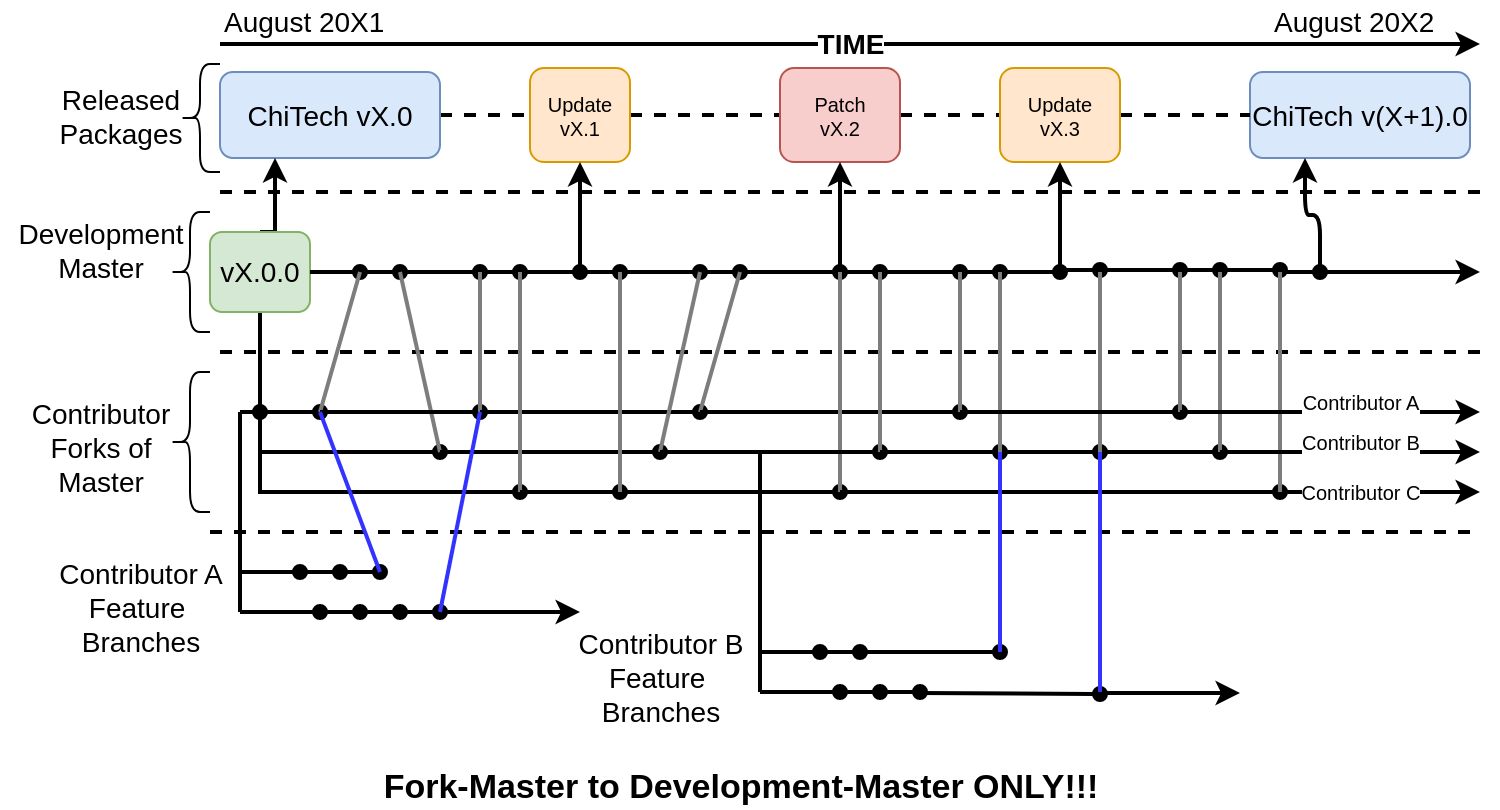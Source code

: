 <mxfile version="11.2.5" type="device" pages="1"><diagram id="Nqk3XoeDO9mC0coAnNIr" name="Page-1"><mxGraphModel dx="1186" dy="681" grid="0" gridSize="10" guides="1" tooltips="1" connect="1" arrows="1" fold="1" page="1" pageScale="1" pageWidth="850" pageHeight="1100" math="0" shadow="0"><root><mxCell id="0"/><mxCell id="1" parent="0"/><mxCell id="8oY_vYMu8HCI4tsSoTI8-33" style="edgeStyle=orthogonalEdgeStyle;rounded=0;orthogonalLoop=1;jettySize=auto;html=1;exitX=1;exitY=0.5;exitDx=0;exitDy=0;entryX=0;entryY=0.5;entryDx=0;entryDy=0;dashed=1;endArrow=none;endFill=0;strokeWidth=2;fontSize=10;" edge="1" parent="1" source="8oY_vYMu8HCI4tsSoTI8-1" target="8oY_vYMu8HCI4tsSoTI8-15"><mxGeometry relative="1" as="geometry"/></mxCell><mxCell id="8oY_vYMu8HCI4tsSoTI8-1" value="ChiTech vX.0" style="rounded=1;whiteSpace=wrap;html=1;fillColor=#dae8fc;strokeColor=#6c8ebf;fontSize=14;" vertex="1" parent="1"><mxGeometry x="130" y="110" width="110" height="43" as="geometry"/></mxCell><mxCell id="8oY_vYMu8HCI4tsSoTI8-2" value="&lt;b&gt;&lt;font style=&quot;font-size: 14px&quot;&gt;TIME&lt;/font&gt;&lt;/b&gt;" style="endArrow=classic;html=1;strokeWidth=2;" edge="1" parent="1"><mxGeometry width="50" height="50" relative="1" as="geometry"><mxPoint x="130" y="96" as="sourcePoint"/><mxPoint x="760" y="96" as="targetPoint"/></mxGeometry></mxCell><mxCell id="8oY_vYMu8HCI4tsSoTI8-3" value="August 20X1" style="text;html=1;resizable=0;points=[];autosize=1;align=left;verticalAlign=top;spacingTop=-4;fontSize=14;" vertex="1" parent="1"><mxGeometry x="130" y="74" width="100" height="20" as="geometry"/></mxCell><mxCell id="8oY_vYMu8HCI4tsSoTI8-5" value="August 20X2" style="text;html=1;resizable=0;points=[];autosize=1;align=left;verticalAlign=top;spacingTop=-4;fontSize=14;" vertex="1" parent="1"><mxGeometry x="655" y="74" width="100" height="20" as="geometry"/></mxCell><mxCell id="8oY_vYMu8HCI4tsSoTI8-6" value="ChiTech v(X+1).0" style="rounded=1;whiteSpace=wrap;html=1;fillColor=#dae8fc;strokeColor=#6c8ebf;fontSize=14;" vertex="1" parent="1"><mxGeometry x="645" y="110" width="110" height="43" as="geometry"/></mxCell><mxCell id="8oY_vYMu8HCI4tsSoTI8-7" value="" style="endArrow=none;dashed=1;html=1;strokeWidth=2;fontSize=14;" edge="1" parent="1"><mxGeometry width="50" height="50" relative="1" as="geometry"><mxPoint x="130" y="170" as="sourcePoint"/><mxPoint x="760" y="170" as="targetPoint"/></mxGeometry></mxCell><mxCell id="8oY_vYMu8HCI4tsSoTI8-8" value="" style="shape=curlyBracket;whiteSpace=wrap;html=1;rounded=1;fontSize=14;" vertex="1" parent="1"><mxGeometry x="110" y="106" width="20" height="54" as="geometry"/></mxCell><mxCell id="8oY_vYMu8HCI4tsSoTI8-9" value="Released&lt;br&gt;Packages" style="text;html=1;resizable=0;points=[];autosize=1;align=center;verticalAlign=top;spacingTop=-4;fontSize=14;" vertex="1" parent="1"><mxGeometry x="40" y="113" width="80" height="40" as="geometry"/></mxCell><mxCell id="8oY_vYMu8HCI4tsSoTI8-10" value="" style="shape=curlyBracket;whiteSpace=wrap;html=1;rounded=1;fontSize=14;" vertex="1" parent="1"><mxGeometry x="105" y="180" width="20" height="60" as="geometry"/></mxCell><mxCell id="8oY_vYMu8HCI4tsSoTI8-11" value="Development&lt;br&gt;Master" style="text;html=1;resizable=0;points=[];autosize=1;align=center;verticalAlign=top;spacingTop=-4;fontSize=14;" vertex="1" parent="1"><mxGeometry x="20" y="180" width="100" height="40" as="geometry"/></mxCell><mxCell id="8oY_vYMu8HCI4tsSoTI8-22" style="edgeStyle=orthogonalEdgeStyle;rounded=0;orthogonalLoop=1;jettySize=auto;html=1;exitX=0.5;exitY=0;exitDx=0;exitDy=0;entryX=0.25;entryY=1;entryDx=0;entryDy=0;strokeWidth=2;fontSize=10;" edge="1" parent="1" source="8oY_vYMu8HCI4tsSoTI8-12" target="8oY_vYMu8HCI4tsSoTI8-1"><mxGeometry relative="1" as="geometry"/></mxCell><mxCell id="8oY_vYMu8HCI4tsSoTI8-61" style="edgeStyle=orthogonalEdgeStyle;rounded=0;orthogonalLoop=1;jettySize=auto;html=1;exitX=0.5;exitY=1;exitDx=0;exitDy=0;endArrow=oval;endFill=1;strokeWidth=2;fontSize=10;" edge="1" parent="1" source="8oY_vYMu8HCI4tsSoTI8-12"><mxGeometry relative="1" as="geometry"><mxPoint x="180" y="280" as="targetPoint"/><Array as="points"><mxPoint x="150" y="280"/></Array></mxGeometry></mxCell><mxCell id="8oY_vYMu8HCI4tsSoTI8-62" style="edgeStyle=orthogonalEdgeStyle;rounded=0;orthogonalLoop=1;jettySize=auto;html=1;exitX=0.5;exitY=1;exitDx=0;exitDy=0;endArrow=oval;endFill=1;strokeWidth=2;fontSize=10;" edge="1" parent="1" source="8oY_vYMu8HCI4tsSoTI8-12"><mxGeometry relative="1" as="geometry"><mxPoint x="240" y="300" as="targetPoint"/><Array as="points"><mxPoint x="155" y="300"/><mxPoint x="200" y="300"/></Array></mxGeometry></mxCell><mxCell id="8oY_vYMu8HCI4tsSoTI8-69" style="edgeStyle=orthogonalEdgeStyle;rounded=0;orthogonalLoop=1;jettySize=auto;html=1;exitX=0.5;exitY=1;exitDx=0;exitDy=0;endArrow=oval;endFill=1;strokeColor=#000000;strokeWidth=2;fontSize=10;" edge="1" parent="1" source="8oY_vYMu8HCI4tsSoTI8-12"><mxGeometry relative="1" as="geometry"><mxPoint x="280" y="320" as="targetPoint"/><Array as="points"><mxPoint x="155" y="320"/><mxPoint x="280" y="320"/></Array></mxGeometry></mxCell><mxCell id="8oY_vYMu8HCI4tsSoTI8-12" value="vX.0.0" style="rounded=1;whiteSpace=wrap;html=1;fillColor=#d5e8d4;strokeColor=#82b366;fontSize=14;" vertex="1" parent="1"><mxGeometry x="125" y="190" width="50" height="40" as="geometry"/></mxCell><mxCell id="8oY_vYMu8HCI4tsSoTI8-13" value="" style="endArrow=none;dashed=1;html=1;strokeWidth=2;fontSize=14;" edge="1" parent="1"><mxGeometry width="50" height="50" relative="1" as="geometry"><mxPoint x="130" y="250" as="sourcePoint"/><mxPoint x="760" y="250" as="targetPoint"/></mxGeometry></mxCell><mxCell id="8oY_vYMu8HCI4tsSoTI8-34" style="edgeStyle=orthogonalEdgeStyle;rounded=0;orthogonalLoop=1;jettySize=auto;html=1;exitX=1;exitY=0.5;exitDx=0;exitDy=0;entryX=0;entryY=0.5;entryDx=0;entryDy=0;dashed=1;endArrow=none;endFill=0;strokeWidth=2;fontSize=10;" edge="1" parent="1" source="8oY_vYMu8HCI4tsSoTI8-15" target="8oY_vYMu8HCI4tsSoTI8-16"><mxGeometry relative="1" as="geometry"/></mxCell><mxCell id="8oY_vYMu8HCI4tsSoTI8-15" value="Update&lt;br style=&quot;font-size: 10px&quot;&gt;vX.1" style="rounded=1;whiteSpace=wrap;html=1;fillColor=#ffe6cc;strokeColor=#d79b00;fontSize=10;" vertex="1" parent="1"><mxGeometry x="285" y="108" width="50" height="47" as="geometry"/></mxCell><mxCell id="8oY_vYMu8HCI4tsSoTI8-35" style="edgeStyle=orthogonalEdgeStyle;rounded=0;orthogonalLoop=1;jettySize=auto;html=1;exitX=1;exitY=0.5;exitDx=0;exitDy=0;entryX=0;entryY=0.5;entryDx=0;entryDy=0;dashed=1;endArrow=none;endFill=0;strokeWidth=2;fontSize=10;" edge="1" parent="1" source="8oY_vYMu8HCI4tsSoTI8-16" target="8oY_vYMu8HCI4tsSoTI8-17"><mxGeometry relative="1" as="geometry"/></mxCell><mxCell id="8oY_vYMu8HCI4tsSoTI8-16" value="Patch &lt;br style=&quot;font-size: 10px&quot;&gt;vX.2" style="rounded=1;whiteSpace=wrap;html=1;fillColor=#f8cecc;strokeColor=#b85450;fontSize=10;" vertex="1" parent="1"><mxGeometry x="410" y="108" width="60" height="47" as="geometry"/></mxCell><mxCell id="8oY_vYMu8HCI4tsSoTI8-36" style="edgeStyle=orthogonalEdgeStyle;rounded=0;orthogonalLoop=1;jettySize=auto;html=1;exitX=1;exitY=0.5;exitDx=0;exitDy=0;entryX=0;entryY=0.5;entryDx=0;entryDy=0;dashed=1;endArrow=none;endFill=0;strokeWidth=2;fontSize=10;" edge="1" parent="1" source="8oY_vYMu8HCI4tsSoTI8-17" target="8oY_vYMu8HCI4tsSoTI8-6"><mxGeometry relative="1" as="geometry"/></mxCell><mxCell id="8oY_vYMu8HCI4tsSoTI8-17" value="Update&lt;br style=&quot;font-size: 10px&quot;&gt;vX.3" style="rounded=1;whiteSpace=wrap;html=1;fillColor=#ffe6cc;strokeColor=#d79b00;fontSize=10;" vertex="1" parent="1"><mxGeometry x="520" y="108" width="60" height="47" as="geometry"/></mxCell><mxCell id="8oY_vYMu8HCI4tsSoTI8-21" style="edgeStyle=orthogonalEdgeStyle;rounded=0;orthogonalLoop=1;jettySize=auto;html=1;entryX=0.5;entryY=1;entryDx=0;entryDy=0;strokeWidth=2;fontSize=10;" edge="1" parent="1" target="8oY_vYMu8HCI4tsSoTI8-15"><mxGeometry relative="1" as="geometry"><mxPoint x="310" y="210" as="sourcePoint"/><Array as="points"><mxPoint x="310" y="200"/><mxPoint x="310" y="200"/></Array></mxGeometry></mxCell><mxCell id="8oY_vYMu8HCI4tsSoTI8-37" value="" style="endArrow=oval;html=1;strokeWidth=2;fontSize=10;exitX=1;exitY=0.5;exitDx=0;exitDy=0;endFill=1;" edge="1" parent="1" source="8oY_vYMu8HCI4tsSoTI8-12"><mxGeometry width="50" height="50" relative="1" as="geometry"><mxPoint x="20" y="440" as="sourcePoint"/><mxPoint x="200" y="210" as="targetPoint"/></mxGeometry></mxCell><mxCell id="8oY_vYMu8HCI4tsSoTI8-38" value="" style="endArrow=oval;html=1;strokeWidth=2;fontSize=10;endFill=1;" edge="1" parent="1"><mxGeometry width="50" height="50" relative="1" as="geometry"><mxPoint x="200" y="210" as="sourcePoint"/><mxPoint x="220" y="210" as="targetPoint"/></mxGeometry></mxCell><mxCell id="8oY_vYMu8HCI4tsSoTI8-39" value="" style="endArrow=oval;html=1;strokeWidth=2;fontSize=10;endFill=1;" edge="1" parent="1"><mxGeometry width="50" height="50" relative="1" as="geometry"><mxPoint x="220" y="210" as="sourcePoint"/><mxPoint x="260" y="210" as="targetPoint"/></mxGeometry></mxCell><mxCell id="8oY_vYMu8HCI4tsSoTI8-40" value="" style="endArrow=oval;html=1;strokeWidth=2;fontSize=10;endFill=1;" edge="1" parent="1"><mxGeometry width="50" height="50" relative="1" as="geometry"><mxPoint x="260" y="210" as="sourcePoint"/><mxPoint x="280" y="210" as="targetPoint"/></mxGeometry></mxCell><mxCell id="8oY_vYMu8HCI4tsSoTI8-41" value="" style="endArrow=oval;html=1;strokeWidth=2;fontSize=10;endFill=1;" edge="1" parent="1"><mxGeometry width="50" height="50" relative="1" as="geometry"><mxPoint x="280" y="210" as="sourcePoint"/><mxPoint x="310" y="210" as="targetPoint"/></mxGeometry></mxCell><mxCell id="8oY_vYMu8HCI4tsSoTI8-42" value="" style="endArrow=oval;html=1;strokeWidth=2;fontSize=10;endFill=1;" edge="1" parent="1"><mxGeometry width="50" height="50" relative="1" as="geometry"><mxPoint x="310" y="210" as="sourcePoint"/><mxPoint x="330" y="210" as="targetPoint"/></mxGeometry></mxCell><mxCell id="8oY_vYMu8HCI4tsSoTI8-43" value="" style="endArrow=oval;html=1;strokeWidth=2;fontSize=10;endFill=1;" edge="1" parent="1"><mxGeometry width="50" height="50" relative="1" as="geometry"><mxPoint x="330" y="210" as="sourcePoint"/><mxPoint x="370" y="210" as="targetPoint"/></mxGeometry></mxCell><mxCell id="8oY_vYMu8HCI4tsSoTI8-44" value="" style="endArrow=oval;html=1;strokeWidth=2;fontSize=10;endFill=1;" edge="1" parent="1"><mxGeometry width="50" height="50" relative="1" as="geometry"><mxPoint x="370" y="210" as="sourcePoint"/><mxPoint x="390" y="210" as="targetPoint"/></mxGeometry></mxCell><mxCell id="8oY_vYMu8HCI4tsSoTI8-45" value="" style="endArrow=oval;html=1;strokeWidth=2;fontSize=10;endFill=1;" edge="1" parent="1"><mxGeometry width="50" height="50" relative="1" as="geometry"><mxPoint x="390" y="210" as="sourcePoint"/><mxPoint x="440" y="210" as="targetPoint"/></mxGeometry></mxCell><mxCell id="8oY_vYMu8HCI4tsSoTI8-47" value="" style="edgeStyle=elbowEdgeStyle;elbow=vertical;endArrow=classic;html=1;strokeWidth=2;fontSize=10;entryX=0.5;entryY=1;entryDx=0;entryDy=0;" edge="1" parent="1" target="8oY_vYMu8HCI4tsSoTI8-16"><mxGeometry width="50" height="50" relative="1" as="geometry"><mxPoint x="440" y="210" as="sourcePoint"/><mxPoint x="450" y="175" as="targetPoint"/></mxGeometry></mxCell><mxCell id="8oY_vYMu8HCI4tsSoTI8-48" value="" style="endArrow=oval;html=1;strokeWidth=2;fontSize=10;endFill=1;" edge="1" parent="1"><mxGeometry width="50" height="50" relative="1" as="geometry"><mxPoint x="440" y="210" as="sourcePoint"/><mxPoint x="460" y="210" as="targetPoint"/></mxGeometry></mxCell><mxCell id="8oY_vYMu8HCI4tsSoTI8-49" value="" style="endArrow=oval;html=1;strokeWidth=2;fontSize=10;endFill=1;" edge="1" parent="1"><mxGeometry width="50" height="50" relative="1" as="geometry"><mxPoint x="460" y="210" as="sourcePoint"/><mxPoint x="500" y="210" as="targetPoint"/></mxGeometry></mxCell><mxCell id="8oY_vYMu8HCI4tsSoTI8-50" value="" style="endArrow=oval;html=1;strokeWidth=2;fontSize=10;endFill=1;" edge="1" parent="1"><mxGeometry width="50" height="50" relative="1" as="geometry"><mxPoint x="500" y="210" as="sourcePoint"/><mxPoint x="520" y="210" as="targetPoint"/></mxGeometry></mxCell><mxCell id="8oY_vYMu8HCI4tsSoTI8-51" value="" style="endArrow=oval;html=1;strokeWidth=2;fontSize=10;endFill=1;" edge="1" parent="1"><mxGeometry width="50" height="50" relative="1" as="geometry"><mxPoint x="520" y="210" as="sourcePoint"/><mxPoint x="550" y="210" as="targetPoint"/></mxGeometry></mxCell><mxCell id="8oY_vYMu8HCI4tsSoTI8-52" value="" style="edgeStyle=elbowEdgeStyle;elbow=vertical;endArrow=classic;html=1;strokeWidth=2;fontSize=10;entryX=0.5;entryY=1;entryDx=0;entryDy=0;" edge="1" parent="1" target="8oY_vYMu8HCI4tsSoTI8-17"><mxGeometry width="50" height="50" relative="1" as="geometry"><mxPoint x="550" y="208" as="sourcePoint"/><mxPoint x="555" y="153" as="targetPoint"/></mxGeometry></mxCell><mxCell id="8oY_vYMu8HCI4tsSoTI8-53" value="" style="endArrow=oval;html=1;strokeWidth=2;fontSize=10;endFill=1;" edge="1" parent="1"><mxGeometry width="50" height="50" relative="1" as="geometry"><mxPoint x="550" y="209" as="sourcePoint"/><mxPoint x="570" y="209" as="targetPoint"/></mxGeometry></mxCell><mxCell id="8oY_vYMu8HCI4tsSoTI8-54" value="" style="endArrow=oval;html=1;strokeWidth=2;fontSize=10;endFill=1;" edge="1" parent="1"><mxGeometry width="50" height="50" relative="1" as="geometry"><mxPoint x="570" y="209" as="sourcePoint"/><mxPoint x="610" y="209" as="targetPoint"/></mxGeometry></mxCell><mxCell id="8oY_vYMu8HCI4tsSoTI8-55" value="" style="endArrow=oval;html=1;strokeWidth=2;fontSize=10;endFill=1;" edge="1" parent="1"><mxGeometry width="50" height="50" relative="1" as="geometry"><mxPoint x="610" y="209" as="sourcePoint"/><mxPoint x="630" y="209" as="targetPoint"/></mxGeometry></mxCell><mxCell id="8oY_vYMu8HCI4tsSoTI8-56" value="" style="endArrow=oval;html=1;strokeWidth=2;fontSize=10;endFill=1;" edge="1" parent="1"><mxGeometry width="50" height="50" relative="1" as="geometry"><mxPoint x="630" y="209" as="sourcePoint"/><mxPoint x="660" y="209" as="targetPoint"/></mxGeometry></mxCell><mxCell id="8oY_vYMu8HCI4tsSoTI8-57" value="" style="endArrow=oval;html=1;strokeWidth=2;fontSize=10;endFill=1;" edge="1" parent="1"><mxGeometry width="50" height="50" relative="1" as="geometry"><mxPoint x="660" y="210" as="sourcePoint"/><mxPoint x="680" y="210" as="targetPoint"/></mxGeometry></mxCell><mxCell id="8oY_vYMu8HCI4tsSoTI8-58" value="" style="edgeStyle=elbowEdgeStyle;elbow=vertical;endArrow=classic;html=1;strokeWidth=2;fontSize=10;entryX=0.25;entryY=1;entryDx=0;entryDy=0;" edge="1" parent="1" target="8oY_vYMu8HCI4tsSoTI8-6"><mxGeometry width="50" height="50" relative="1" as="geometry"><mxPoint x="680" y="210" as="sourcePoint"/><mxPoint x="680" y="150" as="targetPoint"/></mxGeometry></mxCell><mxCell id="8oY_vYMu8HCI4tsSoTI8-60" value="" style="endArrow=classic;html=1;strokeWidth=2;fontSize=10;" edge="1" parent="1"><mxGeometry width="50" height="50" relative="1" as="geometry"><mxPoint x="680" y="210" as="sourcePoint"/><mxPoint x="760" y="210" as="targetPoint"/></mxGeometry></mxCell><mxCell id="8oY_vYMu8HCI4tsSoTI8-63" value="" style="endArrow=none;html=1;strokeWidth=2;fontSize=10;endFill=0;strokeColor=#7D7D7D;" edge="1" parent="1"><mxGeometry width="50" height="50" relative="1" as="geometry"><mxPoint x="180" y="280" as="sourcePoint"/><mxPoint x="200" y="210" as="targetPoint"/></mxGeometry></mxCell><mxCell id="8oY_vYMu8HCI4tsSoTI8-64" value="" style="endArrow=none;html=1;strokeWidth=2;fontSize=10;endFill=0;strokeColor=#7D7D7D;" edge="1" parent="1"><mxGeometry width="50" height="50" relative="1" as="geometry"><mxPoint x="240" y="300" as="sourcePoint"/><mxPoint x="220" y="210" as="targetPoint"/></mxGeometry></mxCell><mxCell id="8oY_vYMu8HCI4tsSoTI8-65" value="" style="endArrow=oval;html=1;strokeWidth=2;fontSize=10;endFill=1;" edge="1" parent="1"><mxGeometry width="50" height="50" relative="1" as="geometry"><mxPoint x="180" y="280" as="sourcePoint"/><mxPoint x="260" y="280" as="targetPoint"/></mxGeometry></mxCell><mxCell id="8oY_vYMu8HCI4tsSoTI8-66" value="" style="endArrow=none;html=1;strokeWidth=2;fontSize=10;endFill=0;strokeColor=#7D7D7D;" edge="1" parent="1"><mxGeometry width="50" height="50" relative="1" as="geometry"><mxPoint x="260" y="280" as="sourcePoint"/><mxPoint x="260" y="210" as="targetPoint"/></mxGeometry></mxCell><mxCell id="8oY_vYMu8HCI4tsSoTI8-67" value="" style="endArrow=oval;html=1;strokeWidth=2;fontSize=10;endFill=1;" edge="1" parent="1"><mxGeometry width="50" height="50" relative="1" as="geometry"><mxPoint x="260" y="280" as="sourcePoint"/><mxPoint x="370" y="280" as="targetPoint"/></mxGeometry></mxCell><mxCell id="8oY_vYMu8HCI4tsSoTI8-68" value="" style="endArrow=oval;html=1;strokeWidth=2;fontSize=10;endFill=1;" edge="1" parent="1"><mxGeometry width="50" height="50" relative="1" as="geometry"><mxPoint x="240" y="300" as="sourcePoint"/><mxPoint x="350" y="300" as="targetPoint"/></mxGeometry></mxCell><mxCell id="8oY_vYMu8HCI4tsSoTI8-70" value="" style="endArrow=none;html=1;strokeWidth=2;fontSize=10;endFill=0;strokeColor=#7D7D7D;" edge="1" parent="1"><mxGeometry width="50" height="50" relative="1" as="geometry"><mxPoint x="280" y="320" as="sourcePoint"/><mxPoint x="280" y="210" as="targetPoint"/></mxGeometry></mxCell><mxCell id="8oY_vYMu8HCI4tsSoTI8-71" value="" style="endArrow=oval;html=1;strokeWidth=2;fontSize=10;endFill=1;" edge="1" parent="1"><mxGeometry width="50" height="50" relative="1" as="geometry"><mxPoint x="280" y="320" as="sourcePoint"/><mxPoint x="330" y="320" as="targetPoint"/></mxGeometry></mxCell><mxCell id="8oY_vYMu8HCI4tsSoTI8-72" value="" style="endArrow=oval;html=1;strokeWidth=2;fontSize=10;endFill=1;" edge="1" parent="1"><mxGeometry width="50" height="50" relative="1" as="geometry"><mxPoint x="330" y="320" as="sourcePoint"/><mxPoint x="440" y="320" as="targetPoint"/></mxGeometry></mxCell><mxCell id="8oY_vYMu8HCI4tsSoTI8-73" value="" style="endArrow=none;html=1;strokeWidth=2;fontSize=10;endFill=0;strokeColor=#7D7D7D;" edge="1" parent="1"><mxGeometry width="50" height="50" relative="1" as="geometry"><mxPoint x="330" y="320" as="sourcePoint"/><mxPoint x="330" y="210" as="targetPoint"/></mxGeometry></mxCell><mxCell id="8oY_vYMu8HCI4tsSoTI8-74" value="" style="endArrow=none;html=1;strokeWidth=2;fontSize=10;endFill=0;strokeColor=#7D7D7D;" edge="1" parent="1"><mxGeometry width="50" height="50" relative="1" as="geometry"><mxPoint x="370" y="280" as="sourcePoint"/><mxPoint x="390" y="210" as="targetPoint"/></mxGeometry></mxCell><mxCell id="8oY_vYMu8HCI4tsSoTI8-75" value="" style="endArrow=none;html=1;strokeWidth=2;fontSize=10;endFill=0;strokeColor=#7D7D7D;" edge="1" parent="1"><mxGeometry width="50" height="50" relative="1" as="geometry"><mxPoint x="350" y="300" as="sourcePoint"/><mxPoint x="370" y="210" as="targetPoint"/></mxGeometry></mxCell><mxCell id="8oY_vYMu8HCI4tsSoTI8-76" value="" style="endArrow=oval;html=1;strokeWidth=2;fontSize=10;endFill=1;" edge="1" parent="1"><mxGeometry width="50" height="50" relative="1" as="geometry"><mxPoint x="370" y="280" as="sourcePoint"/><mxPoint x="500" y="280" as="targetPoint"/></mxGeometry></mxCell><mxCell id="8oY_vYMu8HCI4tsSoTI8-77" value="" style="endArrow=none;html=1;strokeWidth=2;fontSize=10;endFill=0;strokeColor=#7D7D7D;" edge="1" parent="1"><mxGeometry width="50" height="50" relative="1" as="geometry"><mxPoint x="440" y="320" as="sourcePoint"/><mxPoint x="440" y="210" as="targetPoint"/></mxGeometry></mxCell><mxCell id="8oY_vYMu8HCI4tsSoTI8-78" value="" style="endArrow=oval;html=1;strokeWidth=2;fontSize=10;endFill=1;" edge="1" parent="1"><mxGeometry width="50" height="50" relative="1" as="geometry"><mxPoint x="350" y="300" as="sourcePoint"/><mxPoint x="460" y="300" as="targetPoint"/></mxGeometry></mxCell><mxCell id="8oY_vYMu8HCI4tsSoTI8-79" value="" style="endArrow=none;html=1;strokeWidth=2;fontSize=10;endFill=0;strokeColor=#7D7D7D;" edge="1" parent="1"><mxGeometry width="50" height="50" relative="1" as="geometry"><mxPoint x="460" y="300" as="sourcePoint"/><mxPoint x="460" y="210" as="targetPoint"/></mxGeometry></mxCell><mxCell id="8oY_vYMu8HCI4tsSoTI8-80" value="" style="endArrow=oval;html=1;strokeWidth=2;fontSize=10;endFill=1;" edge="1" parent="1"><mxGeometry width="50" height="50" relative="1" as="geometry"><mxPoint x="440" y="320" as="sourcePoint"/><mxPoint x="660" y="320" as="targetPoint"/></mxGeometry></mxCell><mxCell id="8oY_vYMu8HCI4tsSoTI8-81" value="Contributor C" style="endArrow=classic;html=1;strokeWidth=2;fontSize=10;" edge="1" parent="1"><mxGeometry x="-0.2" width="50" height="50" relative="1" as="geometry"><mxPoint x="660" y="320" as="sourcePoint"/><mxPoint x="760" y="320" as="targetPoint"/><mxPoint as="offset"/></mxGeometry></mxCell><mxCell id="8oY_vYMu8HCI4tsSoTI8-82" value="" style="endArrow=oval;html=1;strokeWidth=2;fontSize=10;endFill=1;" edge="1" parent="1"><mxGeometry width="50" height="50" relative="1" as="geometry"><mxPoint x="460" y="300" as="sourcePoint"/><mxPoint x="520" y="300" as="targetPoint"/></mxGeometry></mxCell><mxCell id="8oY_vYMu8HCI4tsSoTI8-83" value="" style="endArrow=oval;html=1;strokeWidth=2;fontSize=10;endFill=1;" edge="1" parent="1"><mxGeometry width="50" height="50" relative="1" as="geometry"><mxPoint x="520" y="300" as="sourcePoint"/><mxPoint x="570" y="300" as="targetPoint"/></mxGeometry></mxCell><mxCell id="8oY_vYMu8HCI4tsSoTI8-84" value="" style="endArrow=oval;html=1;strokeWidth=2;fontSize=10;endFill=1;" edge="1" parent="1"><mxGeometry width="50" height="50" relative="1" as="geometry"><mxPoint x="570" y="300" as="sourcePoint"/><mxPoint x="630" y="300" as="targetPoint"/></mxGeometry></mxCell><mxCell id="8oY_vYMu8HCI4tsSoTI8-85" value="" style="endArrow=none;html=1;strokeWidth=2;fontSize=10;endFill=0;strokeColor=#7D7D7D;" edge="1" parent="1"><mxGeometry width="50" height="50" relative="1" as="geometry"><mxPoint x="660" y="320" as="sourcePoint"/><mxPoint x="660" y="210" as="targetPoint"/></mxGeometry></mxCell><mxCell id="8oY_vYMu8HCI4tsSoTI8-86" value="" style="endArrow=none;html=1;strokeWidth=2;fontSize=10;endFill=0;strokeColor=#7D7D7D;" edge="1" parent="1"><mxGeometry width="50" height="50" relative="1" as="geometry"><mxPoint x="520" y="300" as="sourcePoint"/><mxPoint x="520" y="210" as="targetPoint"/></mxGeometry></mxCell><mxCell id="8oY_vYMu8HCI4tsSoTI8-87" value="" style="endArrow=none;html=1;strokeWidth=2;fontSize=10;endFill=0;strokeColor=#7D7D7D;" edge="1" parent="1"><mxGeometry width="50" height="50" relative="1" as="geometry"><mxPoint x="500" y="280" as="sourcePoint"/><mxPoint x="500" y="210" as="targetPoint"/></mxGeometry></mxCell><mxCell id="8oY_vYMu8HCI4tsSoTI8-88" value="" style="endArrow=none;html=1;strokeWidth=2;fontSize=10;endFill=0;strokeColor=#7D7D7D;" edge="1" parent="1"><mxGeometry width="50" height="50" relative="1" as="geometry"><mxPoint x="570" y="300" as="sourcePoint"/><mxPoint x="570" y="210" as="targetPoint"/></mxGeometry></mxCell><mxCell id="8oY_vYMu8HCI4tsSoTI8-89" value="" style="endArrow=oval;html=1;strokeWidth=2;fontSize=10;endFill=1;" edge="1" parent="1"><mxGeometry width="50" height="50" relative="1" as="geometry"><mxPoint x="500" y="280" as="sourcePoint"/><mxPoint x="610" y="280" as="targetPoint"/></mxGeometry></mxCell><mxCell id="8oY_vYMu8HCI4tsSoTI8-90" value="" style="endArrow=none;html=1;strokeWidth=2;fontSize=10;endFill=0;strokeColor=#7D7D7D;" edge="1" parent="1"><mxGeometry width="50" height="50" relative="1" as="geometry"><mxPoint x="610" y="280" as="sourcePoint"/><mxPoint x="610" y="210" as="targetPoint"/></mxGeometry></mxCell><mxCell id="8oY_vYMu8HCI4tsSoTI8-91" value="" style="endArrow=none;html=1;strokeWidth=2;fontSize=10;endFill=0;strokeColor=#7D7D7D;" edge="1" parent="1"><mxGeometry width="50" height="50" relative="1" as="geometry"><mxPoint x="630" y="300" as="sourcePoint"/><mxPoint x="630" y="210" as="targetPoint"/></mxGeometry></mxCell><mxCell id="8oY_vYMu8HCI4tsSoTI8-92" value="" style="endArrow=classic;html=1;strokeWidth=2;fontSize=10;" edge="1" parent="1"><mxGeometry width="50" height="50" relative="1" as="geometry"><mxPoint x="630" y="300" as="sourcePoint"/><mxPoint x="760" y="300" as="targetPoint"/></mxGeometry></mxCell><mxCell id="8oY_vYMu8HCI4tsSoTI8-97" value="Contributor B" style="text;html=1;resizable=0;points=[];align=center;verticalAlign=middle;labelBackgroundColor=#ffffff;fontSize=10;" vertex="1" connectable="0" parent="8oY_vYMu8HCI4tsSoTI8-92"><mxGeometry x="0.108" relative="1" as="geometry"><mxPoint x="-2" y="-5" as="offset"/></mxGeometry></mxCell><mxCell id="8oY_vYMu8HCI4tsSoTI8-93" value="" style="endArrow=classic;html=1;strokeWidth=2;fontSize=10;" edge="1" parent="1"><mxGeometry width="50" height="50" relative="1" as="geometry"><mxPoint x="610" y="280" as="sourcePoint"/><mxPoint x="760" y="280" as="targetPoint"/></mxGeometry></mxCell><mxCell id="8oY_vYMu8HCI4tsSoTI8-96" value="Contributor A" style="text;html=1;resizable=0;points=[];align=center;verticalAlign=middle;labelBackgroundColor=#ffffff;fontSize=10;" vertex="1" connectable="0" parent="8oY_vYMu8HCI4tsSoTI8-93"><mxGeometry x="0.213" relative="1" as="geometry"><mxPoint x="-1" y="-5" as="offset"/></mxGeometry></mxCell><mxCell id="8oY_vYMu8HCI4tsSoTI8-94" value="" style="shape=curlyBracket;whiteSpace=wrap;html=1;rounded=1;fontSize=14;" vertex="1" parent="1"><mxGeometry x="105" y="260" width="20" height="70" as="geometry"/></mxCell><mxCell id="8oY_vYMu8HCI4tsSoTI8-95" value="Contributor&lt;br&gt;Forks of&lt;br&gt;Master" style="text;html=1;resizable=0;points=[];autosize=1;align=center;verticalAlign=top;spacingTop=-4;fontSize=14;" vertex="1" parent="1"><mxGeometry x="30" y="270" width="80" height="50" as="geometry"/></mxCell><mxCell id="8oY_vYMu8HCI4tsSoTI8-99" value="" style="endArrow=none;dashed=1;html=1;strokeWidth=2;fontSize=14;" edge="1" parent="1"><mxGeometry width="50" height="50" relative="1" as="geometry"><mxPoint x="125" y="340" as="sourcePoint"/><mxPoint x="755" y="340" as="targetPoint"/></mxGeometry></mxCell><mxCell id="8oY_vYMu8HCI4tsSoTI8-101" value="" style="endArrow=oval;html=1;strokeWidth=2;fontSize=10;endFill=1;" edge="1" parent="1"><mxGeometry width="50" height="50" relative="1" as="geometry"><mxPoint x="140" y="280" as="sourcePoint"/><mxPoint x="150" y="280" as="targetPoint"/></mxGeometry></mxCell><mxCell id="8oY_vYMu8HCI4tsSoTI8-102" value="" style="endArrow=none;html=1;strokeWidth=2;fontSize=10;endFill=0;" edge="1" parent="1"><mxGeometry width="50" height="50" relative="1" as="geometry"><mxPoint x="140" y="280" as="sourcePoint"/><mxPoint x="140" y="360" as="targetPoint"/></mxGeometry></mxCell><mxCell id="8oY_vYMu8HCI4tsSoTI8-103" value="" style="endArrow=oval;html=1;strokeWidth=2;fontSize=10;endFill=1;" edge="1" parent="1"><mxGeometry width="50" height="50" relative="1" as="geometry"><mxPoint x="140" y="360" as="sourcePoint"/><mxPoint x="170" y="360" as="targetPoint"/></mxGeometry></mxCell><mxCell id="8oY_vYMu8HCI4tsSoTI8-104" value="" style="endArrow=oval;html=1;strokeWidth=2;fontSize=10;endFill=1;" edge="1" parent="1"><mxGeometry width="50" height="50" relative="1" as="geometry"><mxPoint x="170" y="360" as="sourcePoint"/><mxPoint x="190" y="360" as="targetPoint"/></mxGeometry></mxCell><mxCell id="8oY_vYMu8HCI4tsSoTI8-105" value="" style="endArrow=oval;html=1;strokeWidth=2;fontSize=10;endFill=1;" edge="1" parent="1"><mxGeometry width="50" height="50" relative="1" as="geometry"><mxPoint x="190" y="360" as="sourcePoint"/><mxPoint x="210" y="360" as="targetPoint"/></mxGeometry></mxCell><mxCell id="8oY_vYMu8HCI4tsSoTI8-106" value="" style="endArrow=none;html=1;strokeWidth=2;fontSize=10;endFill=0;strokeColor=#3333FF;" edge="1" parent="1"><mxGeometry width="50" height="50" relative="1" as="geometry"><mxPoint x="210" y="360" as="sourcePoint"/><mxPoint x="180" y="280" as="targetPoint"/></mxGeometry></mxCell><mxCell id="8oY_vYMu8HCI4tsSoTI8-107" value="" style="endArrow=classic;html=1;strokeWidth=2;fontSize=10;" edge="1" parent="1"><mxGeometry width="50" height="50" relative="1" as="geometry"><mxPoint x="240" y="380" as="sourcePoint"/><mxPoint x="310" y="380" as="targetPoint"/></mxGeometry></mxCell><mxCell id="8oY_vYMu8HCI4tsSoTI8-108" value="" style="endArrow=none;html=1;strokeWidth=2;fontSize=10;endFill=0;" edge="1" parent="1"><mxGeometry width="50" height="50" relative="1" as="geometry"><mxPoint x="140" y="280" as="sourcePoint"/><mxPoint x="140" y="380" as="targetPoint"/></mxGeometry></mxCell><mxCell id="8oY_vYMu8HCI4tsSoTI8-109" value="" style="endArrow=oval;html=1;strokeWidth=2;fontSize=10;endFill=1;" edge="1" parent="1"><mxGeometry width="50" height="50" relative="1" as="geometry"><mxPoint x="140" y="380" as="sourcePoint"/><mxPoint x="180" y="380" as="targetPoint"/></mxGeometry></mxCell><mxCell id="8oY_vYMu8HCI4tsSoTI8-110" value="" style="endArrow=oval;html=1;strokeWidth=2;fontSize=10;endFill=1;" edge="1" parent="1"><mxGeometry width="50" height="50" relative="1" as="geometry"><mxPoint x="180" y="380" as="sourcePoint"/><mxPoint x="200" y="380" as="targetPoint"/></mxGeometry></mxCell><mxCell id="8oY_vYMu8HCI4tsSoTI8-111" value="" style="endArrow=oval;html=1;strokeWidth=2;fontSize=10;endFill=1;" edge="1" parent="1"><mxGeometry width="50" height="50" relative="1" as="geometry"><mxPoint x="200" y="380" as="sourcePoint"/><mxPoint x="220" y="380" as="targetPoint"/></mxGeometry></mxCell><mxCell id="8oY_vYMu8HCI4tsSoTI8-112" value="" style="endArrow=oval;html=1;strokeWidth=2;fontSize=10;endFill=1;" edge="1" parent="1"><mxGeometry width="50" height="50" relative="1" as="geometry"><mxPoint x="220" y="380" as="sourcePoint"/><mxPoint x="240" y="380" as="targetPoint"/></mxGeometry></mxCell><mxCell id="8oY_vYMu8HCI4tsSoTI8-114" value="" style="endArrow=none;html=1;strokeWidth=2;fontSize=10;endFill=0;strokeColor=#3333FF;" edge="1" parent="1"><mxGeometry width="50" height="50" relative="1" as="geometry"><mxPoint x="240" y="380" as="sourcePoint"/><mxPoint x="260" y="280" as="targetPoint"/></mxGeometry></mxCell><mxCell id="8oY_vYMu8HCI4tsSoTI8-115" value="Contributor A&lt;br&gt;Feature&amp;nbsp;&lt;br&gt;Branches" style="text;html=1;resizable=0;points=[];autosize=1;align=center;verticalAlign=top;spacingTop=-4;fontSize=14;" vertex="1" parent="1"><mxGeometry x="40" y="350" width="100" height="50" as="geometry"/></mxCell><mxCell id="8oY_vYMu8HCI4tsSoTI8-117" value="" style="endArrow=oval;html=1;strokeWidth=2;fontSize=10;endFill=1;" edge="1" parent="1"><mxGeometry width="50" height="50" relative="1" as="geometry"><mxPoint x="400" y="400" as="sourcePoint"/><mxPoint x="430" y="400" as="targetPoint"/></mxGeometry></mxCell><mxCell id="8oY_vYMu8HCI4tsSoTI8-118" value="" style="endArrow=oval;html=1;strokeWidth=2;fontSize=10;endFill=1;" edge="1" parent="1"><mxGeometry width="50" height="50" relative="1" as="geometry"><mxPoint x="430" y="400" as="sourcePoint"/><mxPoint x="450" y="400" as="targetPoint"/></mxGeometry></mxCell><mxCell id="8oY_vYMu8HCI4tsSoTI8-119" value="" style="endArrow=oval;html=1;strokeWidth=2;fontSize=10;endFill=1;" edge="1" parent="1"><mxGeometry width="50" height="50" relative="1" as="geometry"><mxPoint x="450" y="400" as="sourcePoint"/><mxPoint x="520" y="400" as="targetPoint"/></mxGeometry></mxCell><mxCell id="8oY_vYMu8HCI4tsSoTI8-120" value="" style="endArrow=classic;html=1;strokeWidth=2;fontSize=10;" edge="1" parent="1"><mxGeometry width="50" height="50" relative="1" as="geometry"><mxPoint x="570" y="420.5" as="sourcePoint"/><mxPoint x="640" y="420.5" as="targetPoint"/></mxGeometry></mxCell><mxCell id="8oY_vYMu8HCI4tsSoTI8-121" value="" style="endArrow=none;html=1;strokeWidth=2;fontSize=10;endFill=0;" edge="1" parent="1"><mxGeometry width="50" height="50" relative="1" as="geometry"><mxPoint x="400" y="299" as="sourcePoint"/><mxPoint x="400" y="420" as="targetPoint"/></mxGeometry></mxCell><mxCell id="8oY_vYMu8HCI4tsSoTI8-122" value="" style="endArrow=oval;html=1;strokeWidth=2;fontSize=10;endFill=1;" edge="1" parent="1"><mxGeometry width="50" height="50" relative="1" as="geometry"><mxPoint x="400" y="420" as="sourcePoint"/><mxPoint x="440" y="420" as="targetPoint"/></mxGeometry></mxCell><mxCell id="8oY_vYMu8HCI4tsSoTI8-123" value="" style="endArrow=oval;html=1;strokeWidth=2;fontSize=10;endFill=1;" edge="1" parent="1"><mxGeometry width="50" height="50" relative="1" as="geometry"><mxPoint x="440" y="420" as="sourcePoint"/><mxPoint x="460" y="420" as="targetPoint"/></mxGeometry></mxCell><mxCell id="8oY_vYMu8HCI4tsSoTI8-124" value="" style="endArrow=oval;html=1;strokeWidth=2;fontSize=10;endFill=1;" edge="1" parent="1"><mxGeometry width="50" height="50" relative="1" as="geometry"><mxPoint x="460" y="420" as="sourcePoint"/><mxPoint x="480" y="420" as="targetPoint"/></mxGeometry></mxCell><mxCell id="8oY_vYMu8HCI4tsSoTI8-125" value="" style="endArrow=oval;html=1;strokeWidth=2;fontSize=10;endFill=1;" edge="1" parent="1"><mxGeometry width="50" height="50" relative="1" as="geometry"><mxPoint x="480" y="420.5" as="sourcePoint"/><mxPoint x="570" y="421" as="targetPoint"/></mxGeometry></mxCell><mxCell id="8oY_vYMu8HCI4tsSoTI8-126" value="" style="endArrow=none;html=1;strokeWidth=2;fontSize=10;endFill=0;strokeColor=#3333FF;" edge="1" parent="1"><mxGeometry width="50" height="50" relative="1" as="geometry"><mxPoint x="520" y="300" as="sourcePoint"/><mxPoint x="520" y="400" as="targetPoint"/></mxGeometry></mxCell><mxCell id="8oY_vYMu8HCI4tsSoTI8-127" value="" style="endArrow=none;html=1;strokeWidth=2;fontSize=10;endFill=0;strokeColor=#3333FF;" edge="1" parent="1"><mxGeometry width="50" height="50" relative="1" as="geometry"><mxPoint x="570" y="300" as="sourcePoint"/><mxPoint x="570" y="420" as="targetPoint"/></mxGeometry></mxCell><mxCell id="8oY_vYMu8HCI4tsSoTI8-128" value="Contributor B&lt;br&gt;Feature&amp;nbsp;&lt;br&gt;Branches" style="text;html=1;resizable=0;points=[];autosize=1;align=center;verticalAlign=top;spacingTop=-4;fontSize=14;" vertex="1" parent="1"><mxGeometry x="300" y="385" width="100" height="50" as="geometry"/></mxCell><mxCell id="8oY_vYMu8HCI4tsSoTI8-130" value="Fork-Master to Development-Master ONLY!!!" style="text;html=1;resizable=0;points=[];autosize=1;align=center;verticalAlign=top;spacingTop=-4;fontSize=17;fontStyle=1" vertex="1" parent="1"><mxGeometry x="245" y="455" width="290" height="20" as="geometry"/></mxCell></root></mxGraphModel></diagram></mxfile>